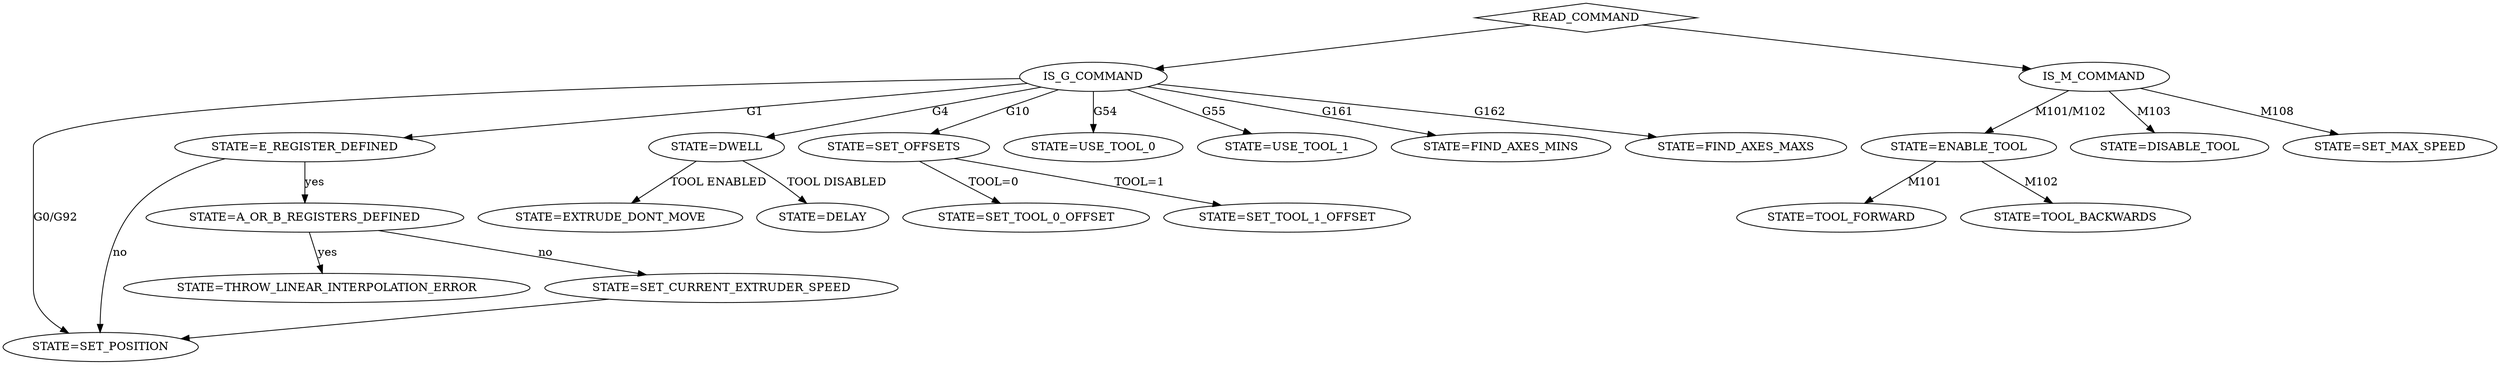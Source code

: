// vim:ai:et:fenc=utf-8:ff=unix:sw=4:ts=4:

digraph
{
  rankdir=TB;

  "READ_COMMAND" [shape=diamond];
  "READ_COMMAND" -> "IS_G_COMMAND";
  "IS_G_COMMAND" -> "STATE=SET_POSITION" [label="G0/G92"];
  "IS_G_COMMAND" -> "STATE=E_REGISTER_DEFINED" [label="G1"];
  "STATE=E_REGISTER_DEFINED" -> "STATE=A_OR_B_REGISTERS_DEFINED" [label="yes"]
  "STATE=A_OR_B_REGISTERS_DEFINED" -> "STATE=THROW_LINEAR_INTERPOLATION_ERROR" [label="yes"]
  "STATE=A_OR_B_REGISTERS_DEFINED" -> "STATE=SET_CURRENT_EXTRUDER_SPEED" [label="no"]
  "STATE=SET_CURRENT_EXTRUDER_SPEED" -> "STATE=SET_POSITION"
  "STATE=E_REGISTER_DEFINED" -> "STATE=SET_POSITION" [label="no"]
  "IS_G_COMMAND" -> "STATE=DWELL" [label="G4"];
  "STATE=DWELL" -> "STATE=EXTRUDE_DONT_MOVE" [label="TOOL ENABLED"];
  "STATE=DWELL" -> "STATE=DELAY" [label="TOOL DISABLED"];
  "IS_G_COMMAND" -> "STATE=SET_OFFSETS"  [label="G10"];
  "STATE=SET_OFFSETS" -> "STATE=SET_TOOL_0_OFFSET" [label="TOOL=0"];
  "STATE=SET_OFFSETS" -> "STATE=SET_TOOL_1_OFFSET" [label="TOOL=1"];
  "IS_G_COMMAND" -> "STATE=USE_TOOL_0" [label="G54"];
  "IS_G_COMMAND" -> "STATE=USE_TOOL_1" [label="G55"];
  "IS_G_COMMAND" -> "STATE=FIND_AXES_MINS" [label="G161"];
  "IS_G_COMMAND" -> "STATE=FIND_AXES_MAXS" [label="G162"];

  "READ_COMMAND" -> "IS_M_COMMAND";
  "IS_M_COMMAND" -> "STATE=ENABLE_TOOL" [label="M101/M102"]
  "STATE=ENABLE_TOOL" -> "STATE=TOOL_FORWARD" [label="M101"]
  "STATE=ENABLE_TOOL" -> "STATE=TOOL_BACKWARDS" [label="M102"]
  "IS_M_COMMAND" -> "STATE=DISABLE_TOOL" [label="M103"]
  "IS_M_COMMAND" -> "STATE=SET_MAX_SPEED" [label="M108"]
 }



